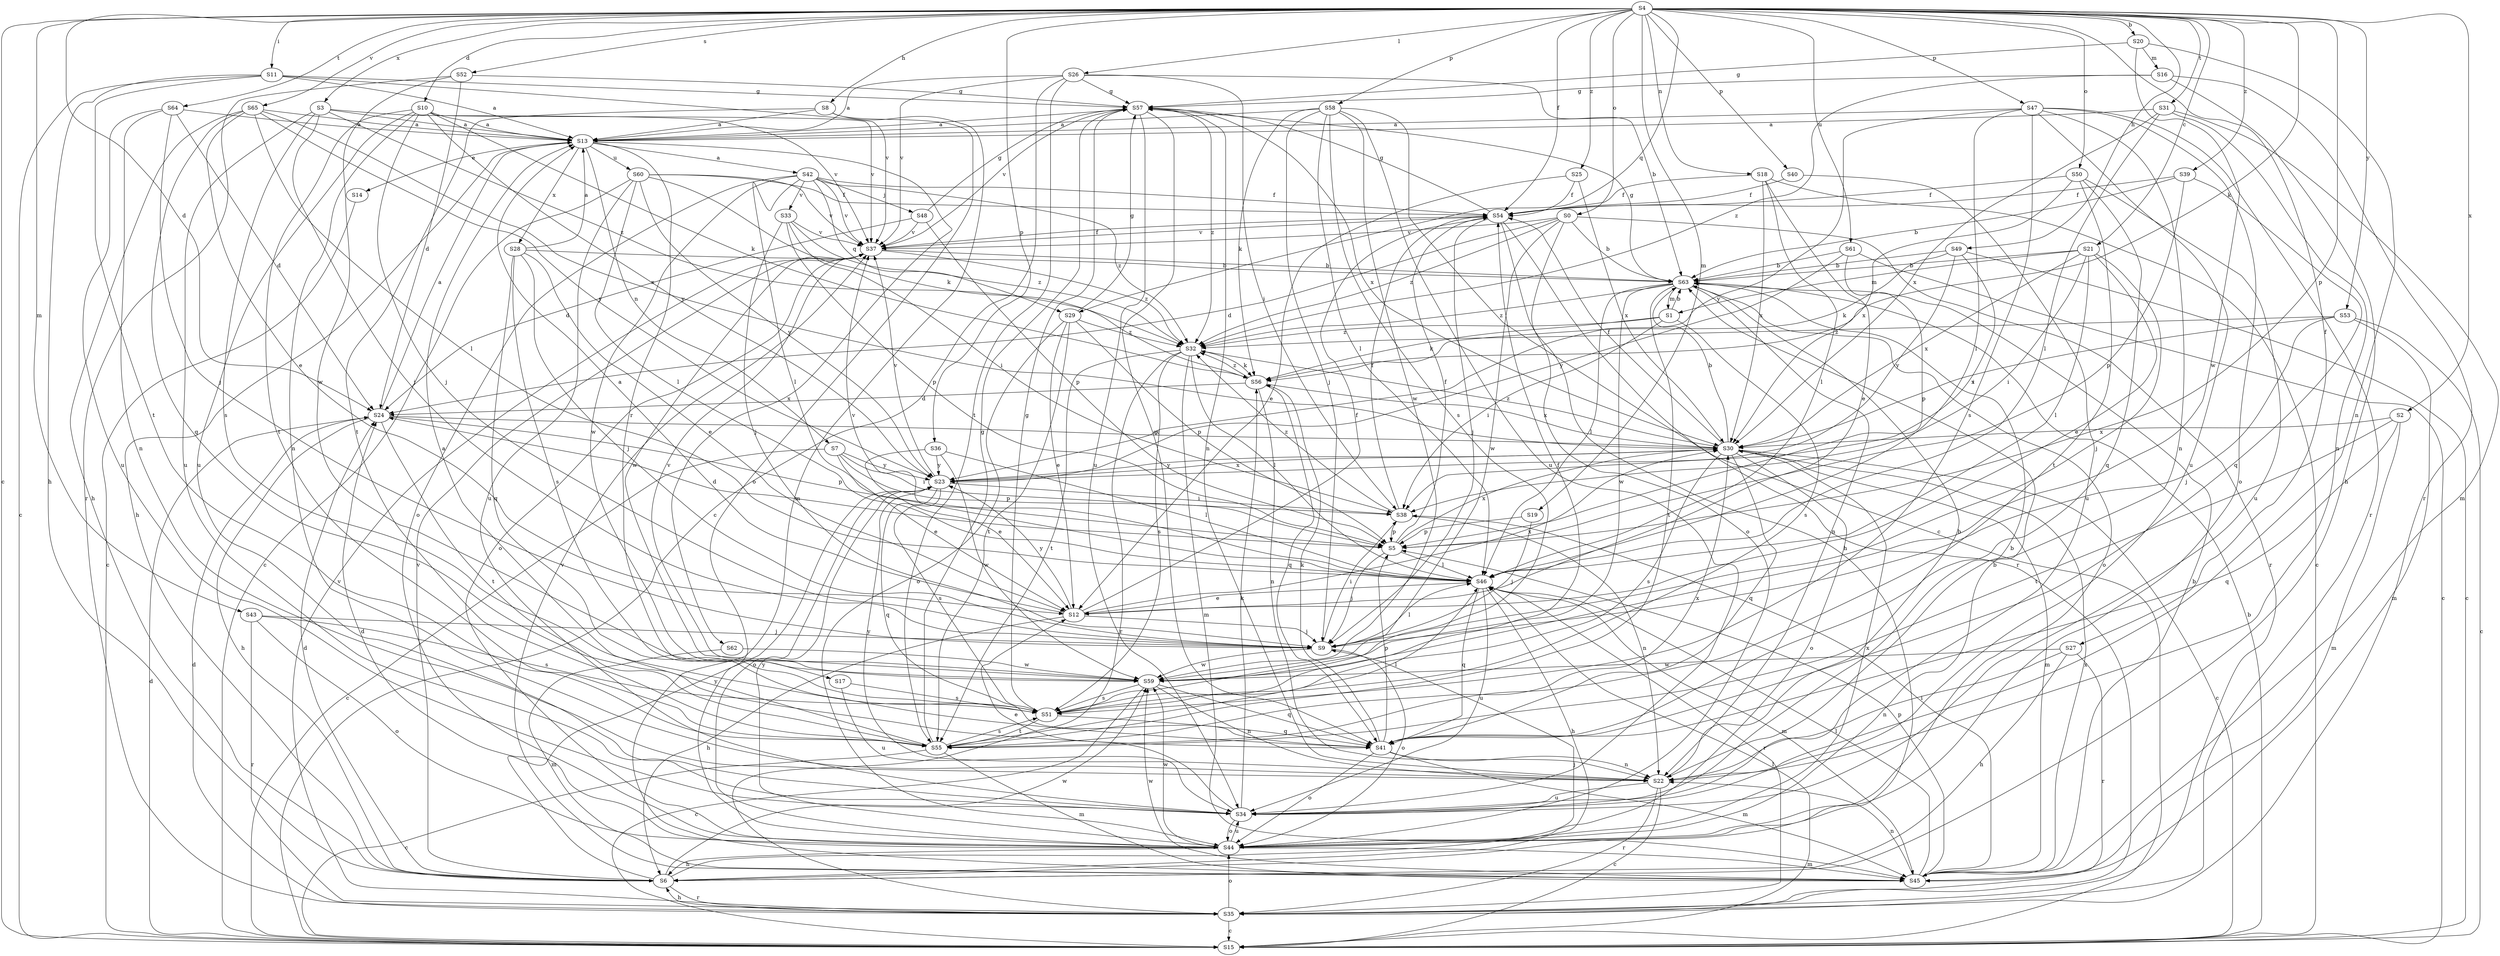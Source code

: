strict digraph  {
S4;
S42;
S13;
S20;
S63;
S21;
S15;
S10;
S24;
S14;
S12;
S27;
S54;
S57;
S8;
S49;
S6;
S11;
S38;
S48;
S9;
S56;
S26;
S46;
S43;
S19;
S16;
S1;
S45;
S18;
S7;
S22;
S0;
S50;
S44;
S47;
S40;
S58;
S36;
S5;
S29;
S41;
S17;
S35;
S52;
S51;
S31;
S64;
S55;
S61;
S60;
S34;
S65;
S33;
S37;
S59;
S3;
S2;
S62;
S28;
S30;
S53;
S23;
S39;
S25;
S32;
S4 -> S20  [label=b];
S4 -> S21  [label=c];
S4 -> S15  [label=c];
S4 -> S10  [label=d];
S4 -> S24  [label=d];
S4 -> S27  [label=f];
S4 -> S54  [label=f];
S4 -> S8  [label=h];
S4 -> S49  [label=h];
S4 -> S11  [label=i];
S4 -> S56  [label=k];
S4 -> S26  [label=l];
S4 -> S43  [label=m];
S4 -> S19  [label=m];
S4 -> S18  [label=n];
S4 -> S0  [label=o];
S4 -> S50  [label=o];
S4 -> S47  [label=p];
S4 -> S40  [label=p];
S4 -> S58  [label=p];
S4 -> S36  [label=p];
S4 -> S5  [label=p];
S4 -> S29  [label=q];
S4 -> S52  [label=s];
S4 -> S31  [label=t];
S4 -> S64  [label=t];
S4 -> S61  [label=u];
S4 -> S65  [label=v];
S4 -> S3  [label=x];
S4 -> S2  [label=x];
S4 -> S53  [label=y];
S4 -> S39  [label=z];
S4 -> S25  [label=z];
S42 -> S54  [label=f];
S42 -> S48  [label=j];
S42 -> S46  [label=l];
S42 -> S44  [label=o];
S42 -> S29  [label=q];
S42 -> S33  [label=v];
S42 -> S37  [label=v];
S42 -> S59  [label=w];
S42 -> S32  [label=z];
S13 -> S42  [label=a];
S13 -> S14  [label=e];
S13 -> S6  [label=h];
S13 -> S7  [label=n];
S13 -> S17  [label=r];
S13 -> S60  [label=u];
S13 -> S62  [label=x];
S13 -> S28  [label=x];
S20 -> S57  [label=g];
S20 -> S16  [label=m];
S20 -> S22  [label=n];
S20 -> S59  [label=w];
S63 -> S57  [label=g];
S63 -> S46  [label=l];
S63 -> S1  [label=m];
S63 -> S22  [label=n];
S63 -> S44  [label=o];
S63 -> S55  [label=t];
S63 -> S59  [label=w];
S63 -> S32  [label=z];
S21 -> S63  [label=b];
S21 -> S12  [label=e];
S21 -> S38  [label=i];
S21 -> S9  [label=j];
S21 -> S46  [label=l];
S21 -> S1  [label=m];
S21 -> S30  [label=x];
S15 -> S63  [label=b];
S15 -> S24  [label=d];
S15 -> S46  [label=l];
S10 -> S13  [label=a];
S10 -> S9  [label=j];
S10 -> S56  [label=k];
S10 -> S22  [label=n];
S10 -> S55  [label=t];
S10 -> S34  [label=u];
S10 -> S37  [label=v];
S10 -> S23  [label=y];
S24 -> S13  [label=a];
S24 -> S6  [label=h];
S24 -> S5  [label=p];
S24 -> S55  [label=t];
S24 -> S30  [label=x];
S14 -> S15  [label=c];
S12 -> S13  [label=a];
S12 -> S54  [label=f];
S12 -> S6  [label=h];
S12 -> S9  [label=j];
S12 -> S30  [label=x];
S12 -> S23  [label=y];
S27 -> S6  [label=h];
S27 -> S22  [label=n];
S27 -> S35  [label=r];
S27 -> S59  [label=w];
S54 -> S57  [label=g];
S54 -> S6  [label=h];
S54 -> S9  [label=j];
S54 -> S35  [label=r];
S54 -> S37  [label=v];
S57 -> S13  [label=a];
S57 -> S22  [label=n];
S57 -> S41  [label=q];
S57 -> S34  [label=u];
S57 -> S37  [label=v];
S57 -> S30  [label=x];
S57 -> S32  [label=z];
S8 -> S13  [label=a];
S8 -> S45  [label=m];
S8 -> S44  [label=o];
S8 -> S55  [label=t];
S49 -> S63  [label=b];
S49 -> S15  [label=c];
S49 -> S38  [label=i];
S49 -> S56  [label=k];
S49 -> S23  [label=y];
S6 -> S24  [label=d];
S6 -> S9  [label=j];
S6 -> S35  [label=r];
S6 -> S37  [label=v];
S6 -> S59  [label=w];
S6 -> S23  [label=y];
S11 -> S13  [label=a];
S11 -> S15  [label=c];
S11 -> S57  [label=g];
S11 -> S6  [label=h];
S11 -> S55  [label=t];
S11 -> S37  [label=v];
S38 -> S54  [label=f];
S38 -> S22  [label=n];
S38 -> S5  [label=p];
S38 -> S32  [label=z];
S48 -> S24  [label=d];
S48 -> S57  [label=g];
S48 -> S5  [label=p];
S48 -> S37  [label=v];
S9 -> S38  [label=i];
S9 -> S46  [label=l];
S9 -> S44  [label=o];
S9 -> S59  [label=w];
S56 -> S24  [label=d];
S56 -> S22  [label=n];
S56 -> S41  [label=q];
S56 -> S30  [label=x];
S56 -> S32  [label=z];
S26 -> S13  [label=a];
S26 -> S63  [label=b];
S26 -> S15  [label=c];
S26 -> S57  [label=g];
S26 -> S38  [label=i];
S26 -> S55  [label=t];
S26 -> S37  [label=v];
S46 -> S12  [label=e];
S46 -> S6  [label=h];
S46 -> S45  [label=m];
S46 -> S41  [label=q];
S46 -> S35  [label=r];
S46 -> S34  [label=u];
S46 -> S37  [label=v];
S43 -> S9  [label=j];
S43 -> S44  [label=o];
S43 -> S35  [label=r];
S43 -> S51  [label=s];
S19 -> S9  [label=j];
S19 -> S5  [label=p];
S16 -> S57  [label=g];
S16 -> S6  [label=h];
S16 -> S35  [label=r];
S16 -> S32  [label=z];
S1 -> S63  [label=b];
S1 -> S38  [label=i];
S1 -> S56  [label=k];
S1 -> S51  [label=s];
S1 -> S32  [label=z];
S45 -> S63  [label=b];
S45 -> S38  [label=i];
S45 -> S46  [label=l];
S45 -> S22  [label=n];
S45 -> S5  [label=p];
S45 -> S37  [label=v];
S45 -> S59  [label=w];
S45 -> S30  [label=x];
S18 -> S15  [label=c];
S18 -> S12  [label=e];
S18 -> S54  [label=f];
S18 -> S46  [label=l];
S18 -> S30  [label=x];
S7 -> S15  [label=c];
S7 -> S12  [label=e];
S7 -> S38  [label=i];
S7 -> S5  [label=p];
S7 -> S23  [label=y];
S22 -> S63  [label=b];
S22 -> S15  [label=c];
S22 -> S35  [label=r];
S22 -> S34  [label=u];
S22 -> S23  [label=y];
S0 -> S63  [label=b];
S0 -> S24  [label=d];
S0 -> S44  [label=o];
S0 -> S35  [label=r];
S0 -> S37  [label=v];
S0 -> S59  [label=w];
S0 -> S32  [label=z];
S50 -> S54  [label=f];
S50 -> S41  [label=q];
S50 -> S55  [label=t];
S50 -> S34  [label=u];
S50 -> S30  [label=x];
S44 -> S63  [label=b];
S44 -> S24  [label=d];
S44 -> S6  [label=h];
S44 -> S45  [label=m];
S44 -> S34  [label=u];
S44 -> S59  [label=w];
S44 -> S30  [label=x];
S44 -> S23  [label=y];
S47 -> S13  [label=a];
S47 -> S46  [label=l];
S47 -> S22  [label=n];
S47 -> S44  [label=o];
S47 -> S35  [label=r];
S47 -> S51  [label=s];
S47 -> S34  [label=u];
S47 -> S23  [label=y];
S40 -> S54  [label=f];
S40 -> S34  [label=u];
S58 -> S13  [label=a];
S58 -> S15  [label=c];
S58 -> S9  [label=j];
S58 -> S56  [label=k];
S58 -> S46  [label=l];
S58 -> S51  [label=s];
S58 -> S34  [label=u];
S58 -> S59  [label=w];
S36 -> S12  [label=e];
S36 -> S46  [label=l];
S36 -> S59  [label=w];
S36 -> S23  [label=y];
S5 -> S24  [label=d];
S5 -> S54  [label=f];
S5 -> S9  [label=j];
S5 -> S46  [label=l];
S5 -> S30  [label=x];
S29 -> S12  [label=e];
S29 -> S57  [label=g];
S29 -> S44  [label=o];
S29 -> S5  [label=p];
S29 -> S55  [label=t];
S29 -> S32  [label=z];
S41 -> S56  [label=k];
S41 -> S45  [label=m];
S41 -> S22  [label=n];
S41 -> S44  [label=o];
S41 -> S5  [label=p];
S17 -> S51  [label=s];
S17 -> S34  [label=u];
S35 -> S15  [label=c];
S35 -> S24  [label=d];
S35 -> S6  [label=h];
S35 -> S44  [label=o];
S35 -> S37  [label=v];
S52 -> S24  [label=d];
S52 -> S57  [label=g];
S52 -> S35  [label=r];
S52 -> S59  [label=w];
S51 -> S54  [label=f];
S51 -> S57  [label=g];
S51 -> S41  [label=q];
S51 -> S55  [label=t];
S31 -> S13  [label=a];
S31 -> S46  [label=l];
S31 -> S45  [label=m];
S31 -> S22  [label=n];
S31 -> S30  [label=x];
S64 -> S13  [label=a];
S64 -> S24  [label=d];
S64 -> S9  [label=j];
S64 -> S22  [label=n];
S64 -> S34  [label=u];
S55 -> S13  [label=a];
S55 -> S15  [label=c];
S55 -> S57  [label=g];
S55 -> S46  [label=l];
S55 -> S45  [label=m];
S55 -> S51  [label=s];
S55 -> S30  [label=x];
S61 -> S63  [label=b];
S61 -> S15  [label=c];
S61 -> S5  [label=p];
S61 -> S23  [label=y];
S60 -> S15  [label=c];
S60 -> S54  [label=f];
S60 -> S56  [label=k];
S60 -> S46  [label=l];
S60 -> S34  [label=u];
S60 -> S37  [label=v];
S60 -> S23  [label=y];
S34 -> S63  [label=b];
S34 -> S12  [label=e];
S34 -> S56  [label=k];
S34 -> S44  [label=o];
S65 -> S13  [label=a];
S65 -> S12  [label=e];
S65 -> S6  [label=h];
S65 -> S46  [label=l];
S65 -> S41  [label=q];
S65 -> S30  [label=x];
S65 -> S23  [label=y];
S33 -> S38  [label=i];
S33 -> S9  [label=j];
S33 -> S5  [label=p];
S33 -> S37  [label=v];
S33 -> S32  [label=z];
S37 -> S63  [label=b];
S37 -> S54  [label=f];
S37 -> S44  [label=o];
S37 -> S59  [label=w];
S37 -> S32  [label=z];
S59 -> S15  [label=c];
S59 -> S22  [label=n];
S59 -> S41  [label=q];
S59 -> S51  [label=s];
S59 -> S37  [label=v];
S3 -> S13  [label=a];
S3 -> S9  [label=j];
S3 -> S51  [label=s];
S3 -> S34  [label=u];
S3 -> S37  [label=v];
S3 -> S32  [label=z];
S2 -> S45  [label=m];
S2 -> S41  [label=q];
S2 -> S55  [label=t];
S2 -> S30  [label=x];
S62 -> S45  [label=m];
S62 -> S59  [label=w];
S28 -> S13  [label=a];
S28 -> S63  [label=b];
S28 -> S12  [label=e];
S28 -> S9  [label=j];
S28 -> S41  [label=q];
S28 -> S51  [label=s];
S30 -> S63  [label=b];
S30 -> S15  [label=c];
S30 -> S54  [label=f];
S30 -> S45  [label=m];
S30 -> S44  [label=o];
S30 -> S41  [label=q];
S30 -> S51  [label=s];
S30 -> S23  [label=y];
S30 -> S32  [label=z];
S53 -> S15  [label=c];
S53 -> S9  [label=j];
S53 -> S45  [label=m];
S53 -> S30  [label=x];
S53 -> S32  [label=z];
S23 -> S38  [label=i];
S23 -> S44  [label=o];
S23 -> S41  [label=q];
S23 -> S51  [label=s];
S23 -> S37  [label=v];
S23 -> S30  [label=x];
S39 -> S63  [label=b];
S39 -> S54  [label=f];
S39 -> S5  [label=p];
S39 -> S41  [label=q];
S25 -> S12  [label=e];
S25 -> S54  [label=f];
S25 -> S30  [label=x];
S32 -> S56  [label=k];
S32 -> S46  [label=l];
S32 -> S45  [label=m];
S32 -> S35  [label=r];
S32 -> S51  [label=s];
S32 -> S55  [label=t];
}
